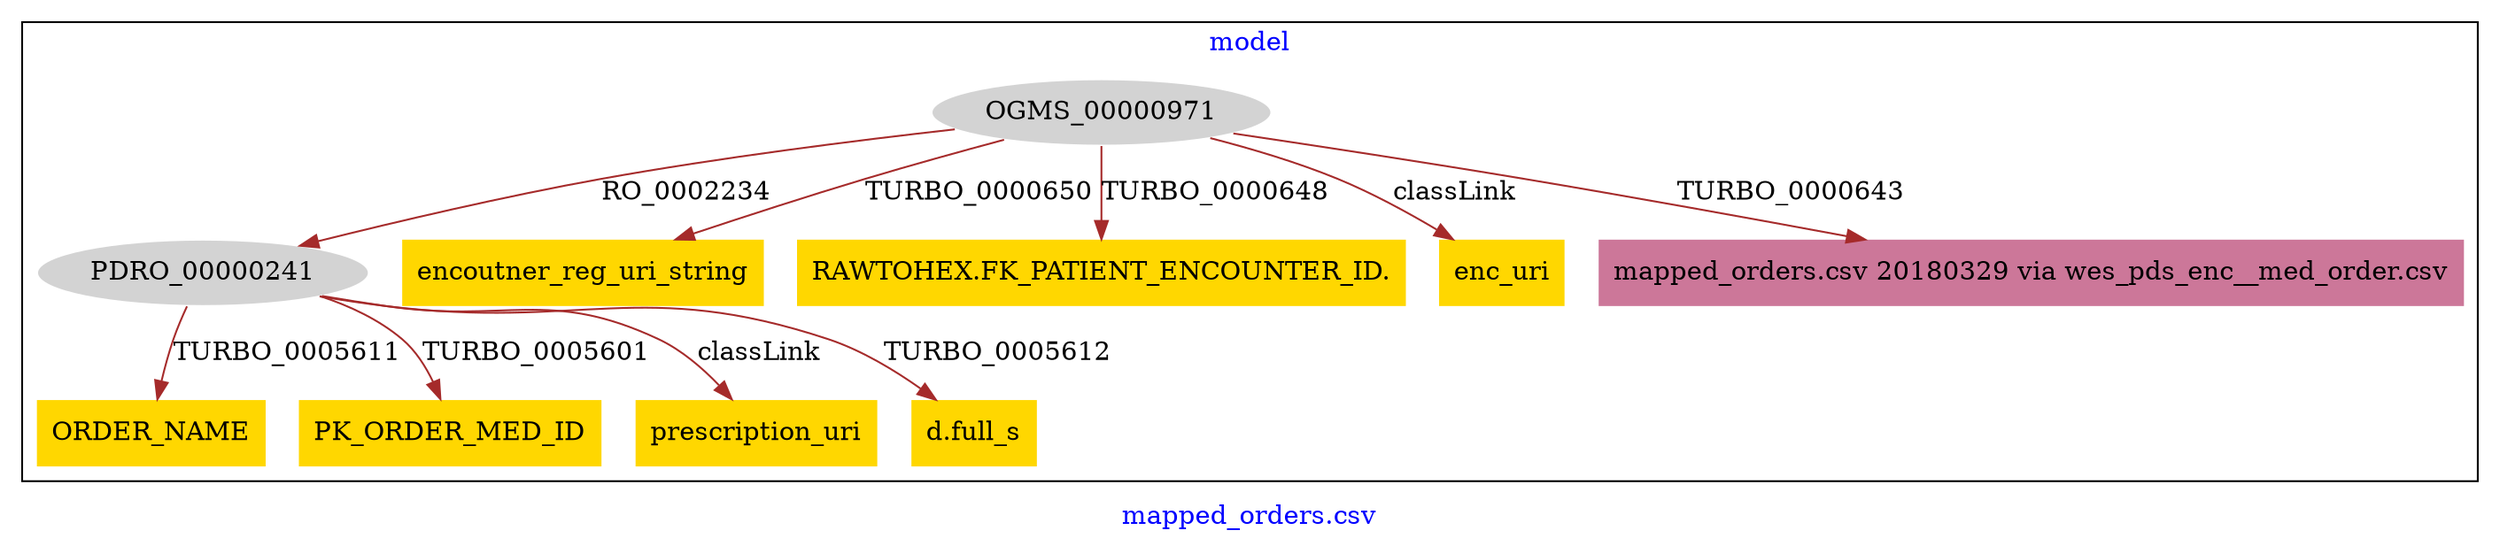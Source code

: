 digraph n0 {
fontcolor="blue"
remincross="true"
label="mapped_orders.csv"
subgraph cluster {
label="model"
n2[style="filled",color="white",fillcolor="lightgray",label="OGMS_00000971"];
n3[style="filled",color="white",fillcolor="lightgray",label="PDRO_00000241"];
n4[shape="plaintext",style="filled",fillcolor="gold",label="encoutner_reg_uri_string"];
n5[shape="plaintext",style="filled",fillcolor="gold",label="RAWTOHEX.FK_PATIENT_ENCOUNTER_ID."];
n6[shape="plaintext",style="filled",fillcolor="gold",label="enc_uri"];
n7[shape="plaintext",style="filled",fillcolor="gold",label="ORDER_NAME"];
n8[shape="plaintext",style="filled",fillcolor="gold",label="PK_ORDER_MED_ID"];
n9[shape="plaintext",style="filled",fillcolor="gold",label="prescription_uri"];
n10[shape="plaintext",style="filled",fillcolor="gold",label="d.full_s"];
n11[shape="plaintext",style="filled",fillcolor="#CC7799",label="mapped_orders.csv 20180329 via wes_pds_enc__med_order.csv"];
}
n2 -> n3[color="brown",fontcolor="black",label="RO_0002234"]
n2 -> n4[color="brown",fontcolor="black",label="TURBO_0000650"]
n2 -> n5[color="brown",fontcolor="black",label="TURBO_0000648"]
n2 -> n6[color="brown",fontcolor="black",label="classLink"]
n3 -> n7[color="brown",fontcolor="black",label="TURBO_0005611"]
n3 -> n8[color="brown",fontcolor="black",label="TURBO_0005601"]
n3 -> n9[color="brown",fontcolor="black",label="classLink"]
n3 -> n10[color="brown",fontcolor="black",label="TURBO_0005612"]
n2 -> n11[color="brown",fontcolor="black",label="TURBO_0000643"]
}
